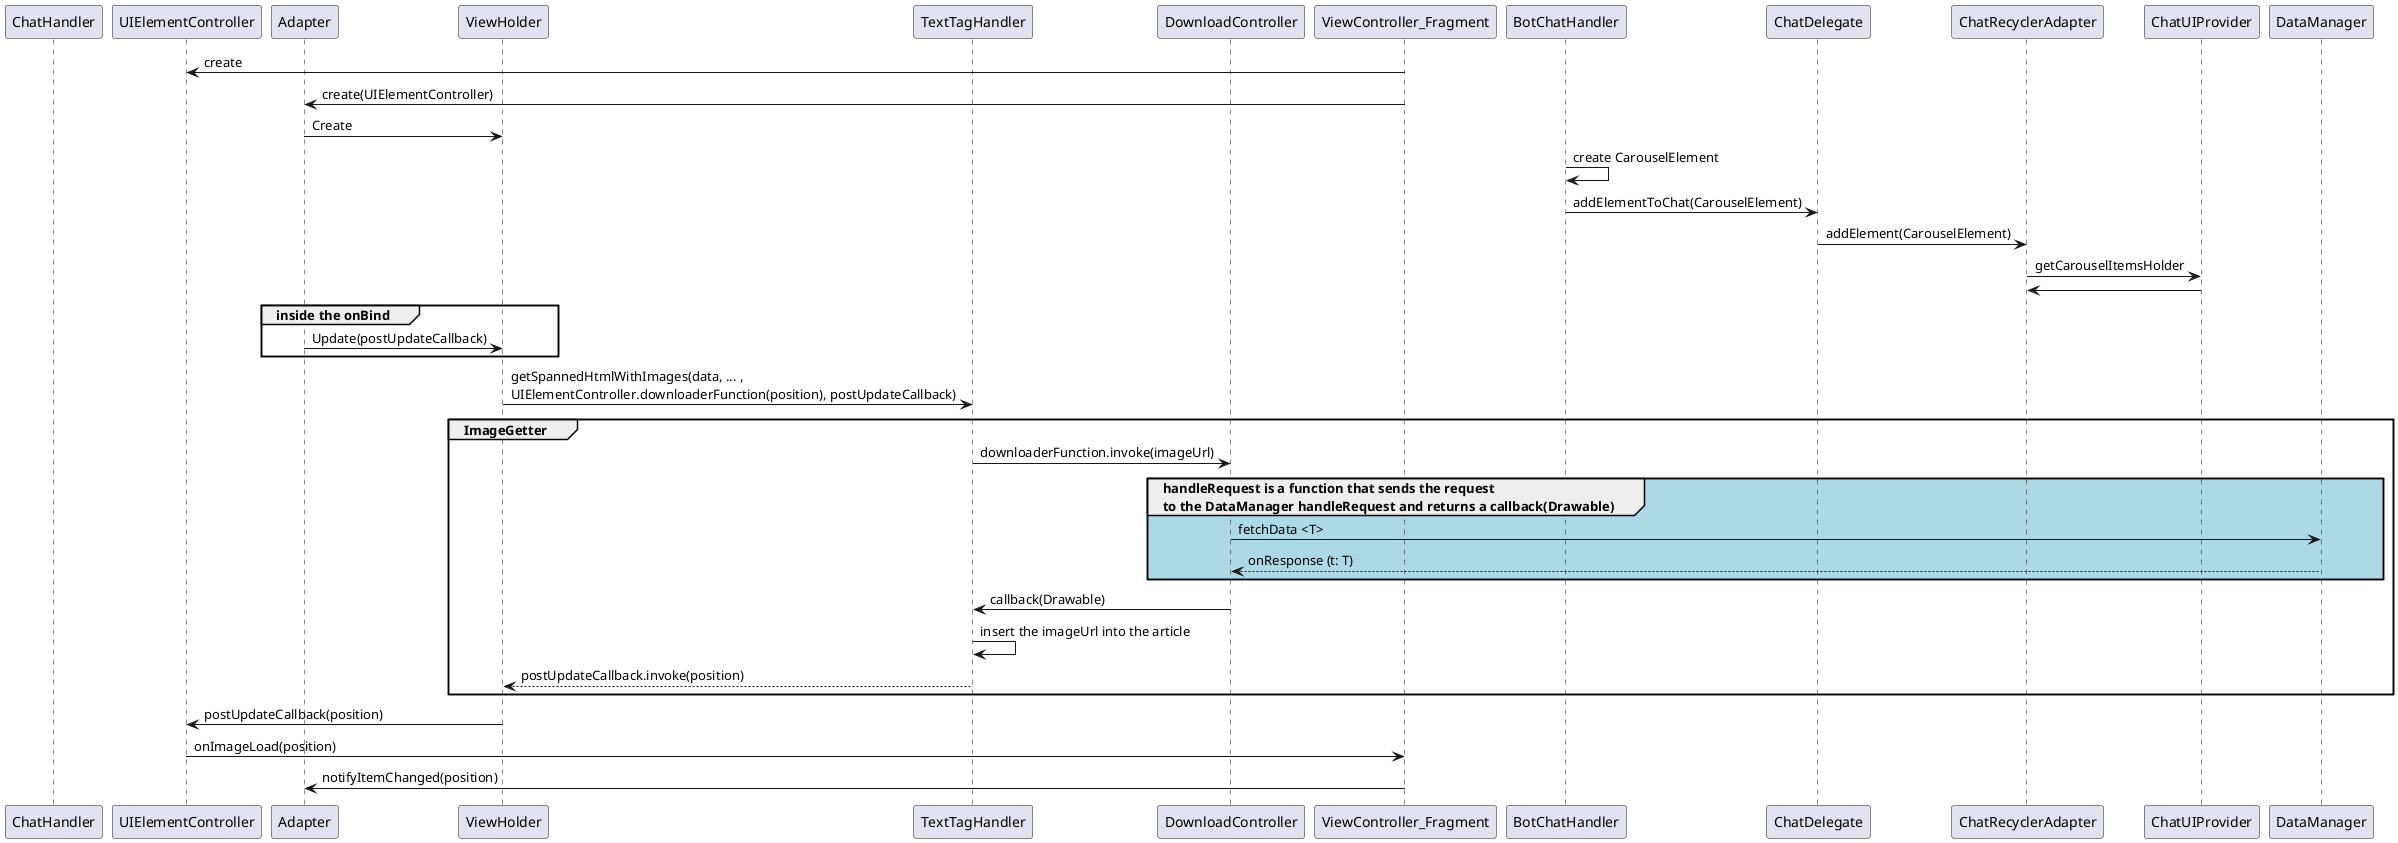 @startuml

participant ChatHandler

participant UIElementController

participant Adapter

participant ViewHolder

participant TextTagHandler

participant DownloadController

ViewController_Fragment -> UIElementController: create

ViewController_Fragment -> Adapter: create(UIElementController)

Adapter -> ViewHolder: Create


BotChatHandler -> BotChatHandler: create CarouselElement
BotChatHandler -> ChatDelegate: addElementToChat(CarouselElement)
ChatDelegate -> ChatRecyclerAdapter: addElement(CarouselElement)
ChatRecyclerAdapter -> ChatUIProvider: getCarouselItemsHolder

ChatUIProvider -> ChatRecyclerAdapter:

group inside the onBind
Adapter -> ViewHolder: Update(postUpdateCallback)
end

ViewHolder -> TextTagHandler: getSpannedHtmlWithImages(data, ... , \nUIElementController.downloaderFunction(position), postUpdateCallback)

group ImageGetter
TextTagHandler -> DownloadController: downloaderFunction.invoke(imageUrl)
     group #LightBlue handleRequest is a function that sends the request \nto the DataManager handleRequest and returns a callback(Drawable)
            DownloadController -> DataManager: fetchData <T>
            DataManager --> DownloadController: onResponse (t: T)
     end
     DownloadController -> TextTagHandler: callback(Drawable)
    TextTagHandler -> TextTagHandler: insert the imageUrl into the article
    TextTagHandler --> ViewHolder: postUpdateCallback.invoke(position)
 end

ViewHolder -> UIElementController: postUpdateCallback(position)
UIElementController -> ViewController_Fragment: onImageLoad(position)
ViewController_Fragment -> Adapter: notifyItemChanged(position)



@enduml